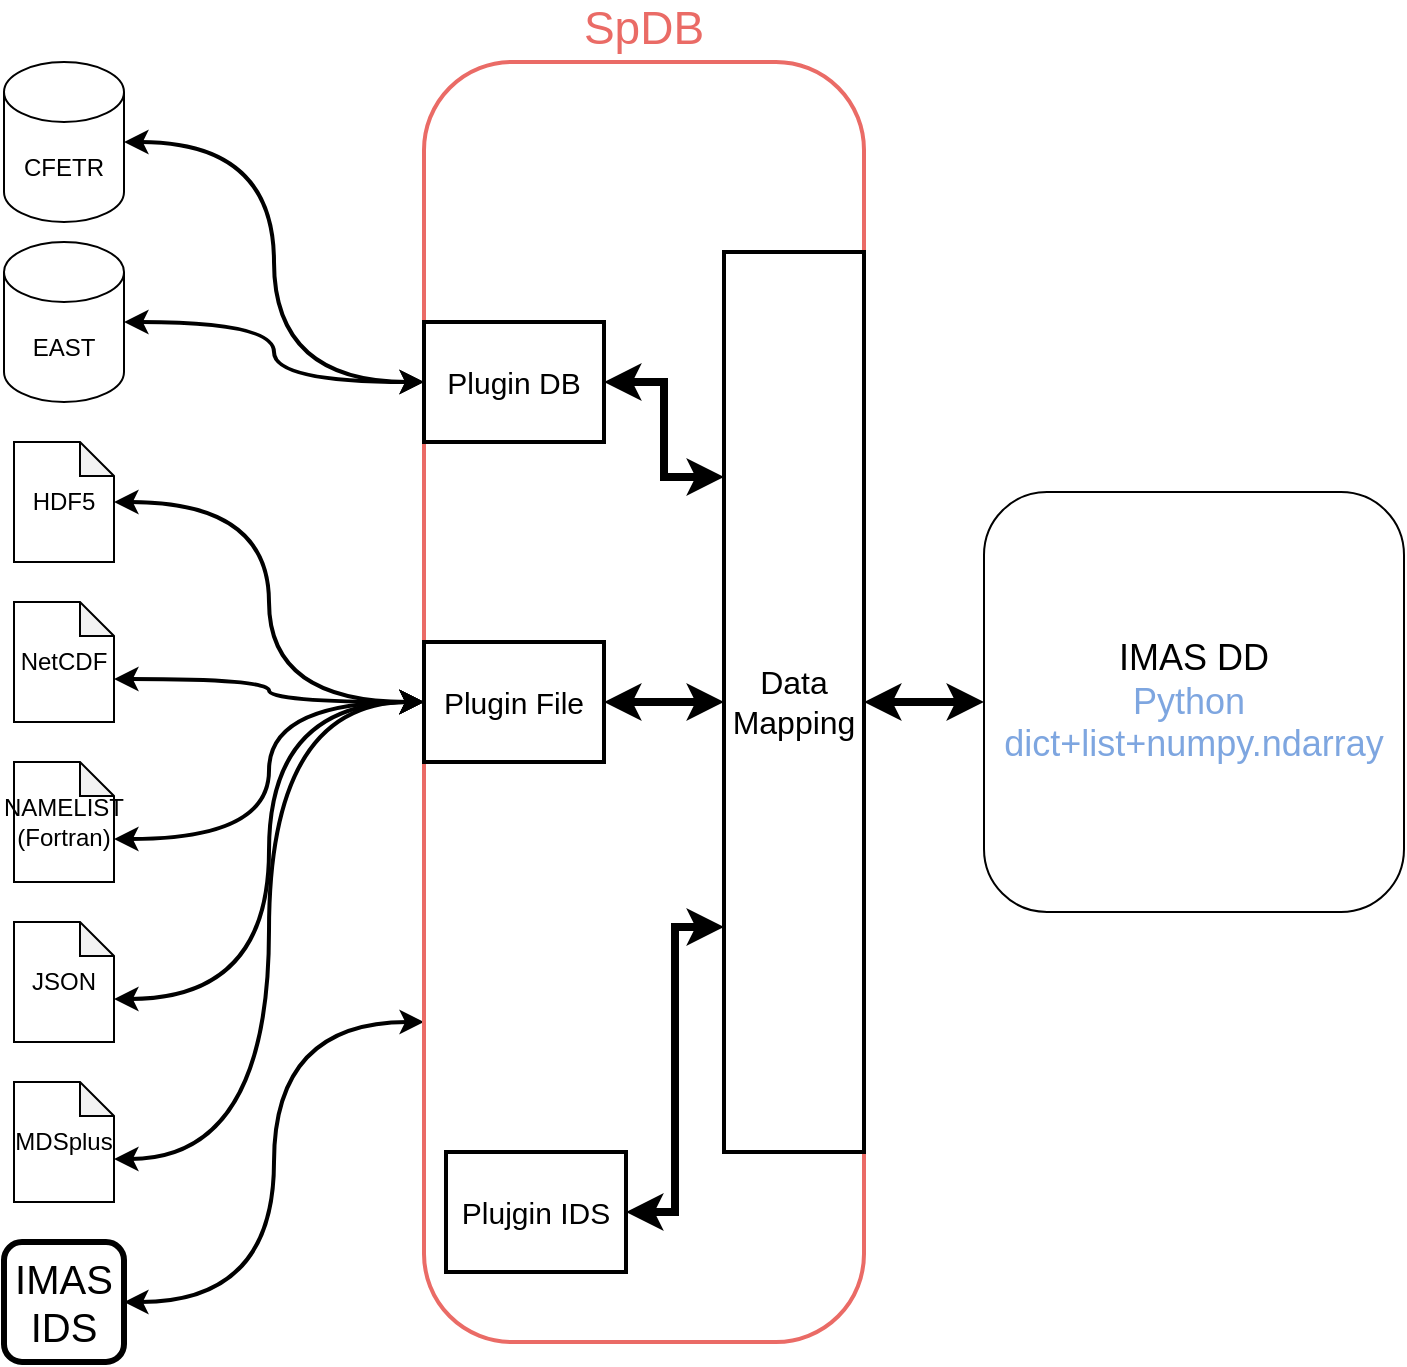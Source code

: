<mxfile version="14.1.8" type="device"><diagram id="_EUwcortFV5li7X1EWBr" name="Page-1"><mxGraphModel dx="992" dy="740" grid="0" gridSize="10" guides="1" tooltips="1" connect="1" arrows="1" fold="1" page="1" pageScale="1" pageWidth="1169" pageHeight="827" math="0" shadow="0"><root><mxCell id="0"/><mxCell id="1" parent="0"/><mxCell id="pT_Sq_WG6ihwBxuEOGcz-4" style="edgeStyle=orthogonalEdgeStyle;rounded=0;orthogonalLoop=1;jettySize=auto;html=1;exitX=1;exitY=0.5;exitDx=0;exitDy=0;startArrow=classic;startFill=1;strokeWidth=2;curved=1;entryX=0;entryY=0.75;entryDx=0;entryDy=0;" parent="1" source="pT_Sq_WG6ihwBxuEOGcz-1" target="ay3TgRZHG0-Q1tBTISUe-4" edge="1"><mxGeometry relative="1" as="geometry"><mxPoint x="360" y="600" as="targetPoint"/></mxGeometry></mxCell><mxCell id="pT_Sq_WG6ihwBxuEOGcz-1" value="&lt;font style=&quot;font-size: 20px&quot;&gt;IMAS&lt;br&gt;IDS&lt;br&gt;&lt;/font&gt;" style="whiteSpace=wrap;html=1;aspect=fixed;rounded=1;fillColor=none;strokeWidth=3;" parent="1" vertex="1"><mxGeometry x="140" y="630" width="60" height="60" as="geometry"/></mxCell><mxCell id="pT_Sq_WG6ihwBxuEOGcz-13" style="edgeStyle=orthogonalEdgeStyle;curved=1;rounded=0;orthogonalLoop=1;jettySize=auto;html=1;exitX=1;exitY=0.5;exitDx=0;exitDy=0;exitPerimeter=0;entryX=0;entryY=0.25;entryDx=0;entryDy=0;startArrow=classic;startFill=1;strokeWidth=2;" parent="1" source="pT_Sq_WG6ihwBxuEOGcz-5" target="ay3TgRZHG0-Q1tBTISUe-4" edge="1"><mxGeometry relative="1" as="geometry"><mxPoint x="405.147" y="215.147" as="targetPoint"/></mxGeometry></mxCell><mxCell id="pT_Sq_WG6ihwBxuEOGcz-5" value="EAST" style="shape=cylinder3;whiteSpace=wrap;html=1;boundedLbl=1;backgroundOutline=1;size=15;rounded=1;strokeWidth=1;fillColor=none;" parent="1" vertex="1"><mxGeometry x="140" y="130" width="60" height="80" as="geometry"/></mxCell><mxCell id="pT_Sq_WG6ihwBxuEOGcz-14" style="edgeStyle=orthogonalEdgeStyle;curved=1;rounded=0;orthogonalLoop=1;jettySize=auto;html=1;exitX=1;exitY=0.5;exitDx=0;exitDy=0;exitPerimeter=0;startArrow=classic;startFill=1;strokeWidth=2;entryX=0;entryY=0.25;entryDx=0;entryDy=0;" parent="1" source="pT_Sq_WG6ihwBxuEOGcz-6" target="ay3TgRZHG0-Q1tBTISUe-4" edge="1"><mxGeometry relative="1" as="geometry"><mxPoint x="390" y="180" as="targetPoint"/></mxGeometry></mxCell><mxCell id="pT_Sq_WG6ihwBxuEOGcz-6" value="CFETR" style="shape=cylinder3;whiteSpace=wrap;html=1;boundedLbl=1;backgroundOutline=1;size=15;rounded=1;strokeWidth=1;fillColor=none;" parent="1" vertex="1"><mxGeometry x="140" y="40" width="60" height="80" as="geometry"/></mxCell><mxCell id="pT_Sq_WG6ihwBxuEOGcz-15" value="" style="edgeStyle=orthogonalEdgeStyle;curved=1;rounded=0;orthogonalLoop=1;jettySize=auto;html=1;startArrow=classic;startFill=1;strokeWidth=2;entryX=0;entryY=0.5;entryDx=0;entryDy=0;" parent="1" source="pT_Sq_WG6ihwBxuEOGcz-7" target="ay3TgRZHG0-Q1tBTISUe-4" edge="1"><mxGeometry relative="1" as="geometry"><mxPoint x="360" y="300" as="targetPoint"/></mxGeometry></mxCell><mxCell id="pT_Sq_WG6ihwBxuEOGcz-7" value="HDF5" style="shape=note;whiteSpace=wrap;html=1;backgroundOutline=1;darkOpacity=0.05;rounded=1;strokeWidth=1;fillColor=none;size=17;" parent="1" vertex="1"><mxGeometry x="145" y="230" width="50" height="60" as="geometry"/></mxCell><mxCell id="pT_Sq_WG6ihwBxuEOGcz-19" style="edgeStyle=orthogonalEdgeStyle;curved=1;rounded=0;orthogonalLoop=1;jettySize=auto;html=1;exitX=0;exitY=0;exitDx=50;exitDy=38.5;exitPerimeter=0;startArrow=classic;startFill=1;strokeWidth=2;entryX=0;entryY=0.5;entryDx=0;entryDy=0;" parent="1" source="pT_Sq_WG6ihwBxuEOGcz-8" target="ay3TgRZHG0-Q1tBTISUe-4" edge="1"><mxGeometry relative="1" as="geometry"><mxPoint x="405" y="479" as="targetPoint"/></mxGeometry></mxCell><mxCell id="pT_Sq_WG6ihwBxuEOGcz-8" value="NAMELIST&lt;br&gt;(Fortran)" style="shape=note;whiteSpace=wrap;html=1;backgroundOutline=1;darkOpacity=0.05;rounded=1;strokeWidth=1;fillColor=none;size=17;" parent="1" vertex="1"><mxGeometry x="145" y="390" width="50" height="60" as="geometry"/></mxCell><mxCell id="pT_Sq_WG6ihwBxuEOGcz-16" style="edgeStyle=orthogonalEdgeStyle;curved=1;rounded=0;orthogonalLoop=1;jettySize=auto;html=1;exitX=0;exitY=0;exitDx=50;exitDy=38.5;exitPerimeter=0;startArrow=classic;startFill=1;strokeWidth=2;entryX=0;entryY=0.5;entryDx=0;entryDy=0;" parent="1" source="pT_Sq_WG6ihwBxuEOGcz-9" target="ay3TgRZHG0-Q1tBTISUe-4" edge="1"><mxGeometry relative="1" as="geometry"><mxPoint x="380" y="393" as="targetPoint"/></mxGeometry></mxCell><mxCell id="pT_Sq_WG6ihwBxuEOGcz-9" value="NetCDF" style="shape=note;whiteSpace=wrap;html=1;backgroundOutline=1;darkOpacity=0.05;rounded=1;strokeWidth=1;fillColor=none;size=17;" parent="1" vertex="1"><mxGeometry x="145" y="310" width="50" height="60" as="geometry"/></mxCell><mxCell id="pT_Sq_WG6ihwBxuEOGcz-17" style="edgeStyle=orthogonalEdgeStyle;curved=1;rounded=0;orthogonalLoop=1;jettySize=auto;html=1;exitX=0;exitY=0;exitDx=50;exitDy=38.5;exitPerimeter=0;entryX=0;entryY=0.5;entryDx=0;entryDy=0;startArrow=classic;startFill=1;strokeWidth=2;" parent="1" source="pT_Sq_WG6ihwBxuEOGcz-10" target="ay3TgRZHG0-Q1tBTISUe-4" edge="1"><mxGeometry relative="1" as="geometry"><mxPoint x="574.853" y="384.853" as="targetPoint"/></mxGeometry></mxCell><mxCell id="pT_Sq_WG6ihwBxuEOGcz-10" value="MDSplus" style="shape=note;whiteSpace=wrap;html=1;backgroundOutline=1;darkOpacity=0.05;rounded=1;strokeWidth=1;fillColor=none;size=17;" parent="1" vertex="1"><mxGeometry x="145" y="550" width="50" height="60" as="geometry"/></mxCell><mxCell id="pT_Sq_WG6ihwBxuEOGcz-18" style="edgeStyle=orthogonalEdgeStyle;curved=1;rounded=0;orthogonalLoop=1;jettySize=auto;html=1;exitX=0;exitY=0;exitDx=50;exitDy=38.5;exitPerimeter=0;entryX=0;entryY=0.5;entryDx=0;entryDy=0;startArrow=classic;startFill=1;strokeWidth=2;" parent="1" source="pT_Sq_WG6ihwBxuEOGcz-11" target="ay3TgRZHG0-Q1tBTISUe-4" edge="1"><mxGeometry relative="1" as="geometry"><mxPoint x="490" y="420" as="targetPoint"/></mxGeometry></mxCell><mxCell id="pT_Sq_WG6ihwBxuEOGcz-11" value="JSON" style="shape=note;whiteSpace=wrap;html=1;backgroundOutline=1;darkOpacity=0.05;rounded=1;strokeWidth=1;fillColor=none;size=17;" parent="1" vertex="1"><mxGeometry x="145" y="470" width="50" height="60" as="geometry"/></mxCell><mxCell id="ay3TgRZHG0-Q1tBTISUe-3" value="&lt;font style=&quot;font-size: 18px&quot;&gt;IMAS DD&lt;br&gt;&lt;font color=&quot;#7ea6e0&quot;&gt;Python&amp;nbsp;&lt;br&gt;dict+list+numpy.ndarray&lt;/font&gt;&lt;/font&gt;" style="rounded=1;whiteSpace=wrap;html=1;fontFamily=Helvetica;fontSize=12;fontColor=#000000;align=center;strokeColor=#000000;" parent="1" vertex="1"><mxGeometry x="630" y="255" width="210" height="210" as="geometry"/></mxCell><mxCell id="ay3TgRZHG0-Q1tBTISUe-7" style="edgeStyle=orthogonalEdgeStyle;rounded=0;orthogonalLoop=1;jettySize=auto;html=1;exitX=1;exitY=0.5;exitDx=0;exitDy=0;strokeWidth=4;startArrow=classic;startFill=1;fontSize=8;" parent="1" source="ay3TgRZHG0-Q1tBTISUe-4" target="ay3TgRZHG0-Q1tBTISUe-3" edge="1"><mxGeometry relative="1" as="geometry"/></mxCell><mxCell id="ay3TgRZHG0-Q1tBTISUe-4" value="&lt;font style=&quot;font-size: 23px&quot; color=&quot;#ea6b66&quot;&gt;SpDB&lt;/font&gt;" style="rounded=1;whiteSpace=wrap;html=1;fillColor=none;strokeWidth=2;fontColor=#FFB570;arcSize=20;labelPosition=center;verticalLabelPosition=top;align=center;verticalAlign=bottom;strokeColor=#EA6B66;" parent="1" vertex="1"><mxGeometry x="350" y="40" width="220" height="640" as="geometry"/></mxCell><mxCell id="ay3TgRZHG0-Q1tBTISUe-8" value="&lt;font style=&quot;font-size: 16px&quot; color=&quot;#000000&quot;&gt;Data&lt;br&gt;Mapping&lt;/font&gt;" style="rounded=0;whiteSpace=wrap;html=1;strokeWidth=2;fillColor=none;fontSize=8;fontColor=#FFB570;" parent="1" vertex="1"><mxGeometry x="500" y="135" width="70" height="450" as="geometry"/></mxCell><mxCell id="ay3TgRZHG0-Q1tBTISUe-12" style="edgeStyle=orthogonalEdgeStyle;rounded=0;orthogonalLoop=1;jettySize=auto;html=1;exitX=1;exitY=0.5;exitDx=0;exitDy=0;entryX=0;entryY=0.25;entryDx=0;entryDy=0;startArrow=classic;startFill=1;strokeWidth=4;fontSize=8;fontColor=#FFB570;" parent="1" source="ay3TgRZHG0-Q1tBTISUe-9" target="ay3TgRZHG0-Q1tBTISUe-8" edge="1"><mxGeometry relative="1" as="geometry"/></mxCell><mxCell id="ay3TgRZHG0-Q1tBTISUe-9" value="&lt;font color=&quot;#000000&quot; style=&quot;font-size: 15px&quot;&gt;Plugin DB&lt;/font&gt;" style="rounded=0;whiteSpace=wrap;html=1;strokeWidth=2;fillColor=none;fontSize=8;fontColor=#FFB570;" parent="1" vertex="1"><mxGeometry x="350" y="170" width="90" height="60" as="geometry"/></mxCell><mxCell id="ay3TgRZHG0-Q1tBTISUe-13" style="edgeStyle=orthogonalEdgeStyle;rounded=0;orthogonalLoop=1;jettySize=auto;html=1;exitX=1;exitY=0.5;exitDx=0;exitDy=0;entryX=0;entryY=0.5;entryDx=0;entryDy=0;startArrow=classic;startFill=1;strokeWidth=4;fontSize=8;fontColor=#FFB570;" parent="1" source="ay3TgRZHG0-Q1tBTISUe-10" target="ay3TgRZHG0-Q1tBTISUe-8" edge="1"><mxGeometry relative="1" as="geometry"/></mxCell><mxCell id="ay3TgRZHG0-Q1tBTISUe-10" value="&lt;font color=&quot;#000000&quot; style=&quot;font-size: 15px&quot;&gt;Plugin File&lt;/font&gt;" style="rounded=0;whiteSpace=wrap;html=1;strokeWidth=2;fillColor=none;fontSize=8;fontColor=#FFB570;" parent="1" vertex="1"><mxGeometry x="350" y="330" width="90" height="60" as="geometry"/></mxCell><mxCell id="ay3TgRZHG0-Q1tBTISUe-14" style="edgeStyle=orthogonalEdgeStyle;rounded=0;orthogonalLoop=1;jettySize=auto;html=1;exitX=1;exitY=0.5;exitDx=0;exitDy=0;entryX=0;entryY=0.75;entryDx=0;entryDy=0;startArrow=classic;startFill=1;strokeWidth=4;fontSize=8;fontColor=#FFB570;" parent="1" source="ay3TgRZHG0-Q1tBTISUe-11" target="ay3TgRZHG0-Q1tBTISUe-8" edge="1"><mxGeometry relative="1" as="geometry"/></mxCell><mxCell id="ay3TgRZHG0-Q1tBTISUe-11" value="&lt;font style=&quot;font-size: 15px&quot; color=&quot;#000000&quot;&gt;Plujgin IDS&lt;/font&gt;" style="rounded=0;whiteSpace=wrap;html=1;strokeWidth=2;fillColor=none;fontSize=8;fontColor=#FFB570;" parent="1" vertex="1"><mxGeometry x="361" y="585" width="90" height="60" as="geometry"/></mxCell></root></mxGraphModel></diagram></mxfile>